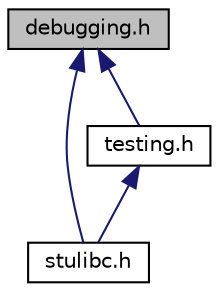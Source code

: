 digraph "debugging.h"
{
  edge [fontname="Helvetica",fontsize="10",labelfontname="Helvetica",labelfontsize="10"];
  node [fontname="Helvetica",fontsize="10",shape=record];
  Node5 [label="debugging.h",height=0.2,width=0.4,color="black", fillcolor="grey75", style="filled", fontcolor="black"];
  Node5 -> Node6 [dir="back",color="midnightblue",fontsize="10",style="solid",fontname="Helvetica"];
  Node6 [label="stulibc.h",height=0.2,width=0.4,color="black", fillcolor="white", style="filled",URL="$stulibc_8h.html",tooltip="Main include file. "];
  Node5 -> Node7 [dir="back",color="midnightblue",fontsize="10",style="solid",fontname="Helvetica"];
  Node7 [label="testing.h",height=0.2,width=0.4,color="black", fillcolor="white", style="filled",URL="$testing_8h.html",tooltip="Testing library prototypes. "];
  Node7 -> Node6 [dir="back",color="midnightblue",fontsize="10",style="solid",fontname="Helvetica"];
}
